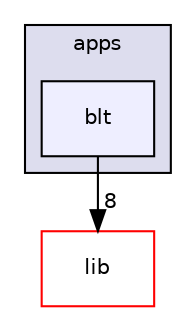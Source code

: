 digraph "src/apps/blt" {
  compound=true
  node [ fontsize="10", fontname="Helvetica"];
  edge [ labelfontsize="10", labelfontname="Helvetica"];
  subgraph clusterdir_53adf0b982dc8545998aae3f283a5a58 {
    graph [ bgcolor="#ddddee", pencolor="black", label="apps" fontname="Helvetica", fontsize="10", URL="dir_53adf0b982dc8545998aae3f283a5a58.html"]
  dir_9ffad20e5505d9bf6516bd1fae59f2e8 [shape=box, label="blt", style="filled", fillcolor="#eeeeff", pencolor="black", URL="dir_9ffad20e5505d9bf6516bd1fae59f2e8.html"];
  }
  dir_c85d3e3c5052e9ad9ce18c6863244a25 [shape=box label="lib" fillcolor="white" style="filled" color="red" URL="dir_c85d3e3c5052e9ad9ce18c6863244a25.html"];
  dir_9ffad20e5505d9bf6516bd1fae59f2e8->dir_c85d3e3c5052e9ad9ce18c6863244a25 [headlabel="8", labeldistance=1.5 headhref="dir_000003_000006.html"];
}
